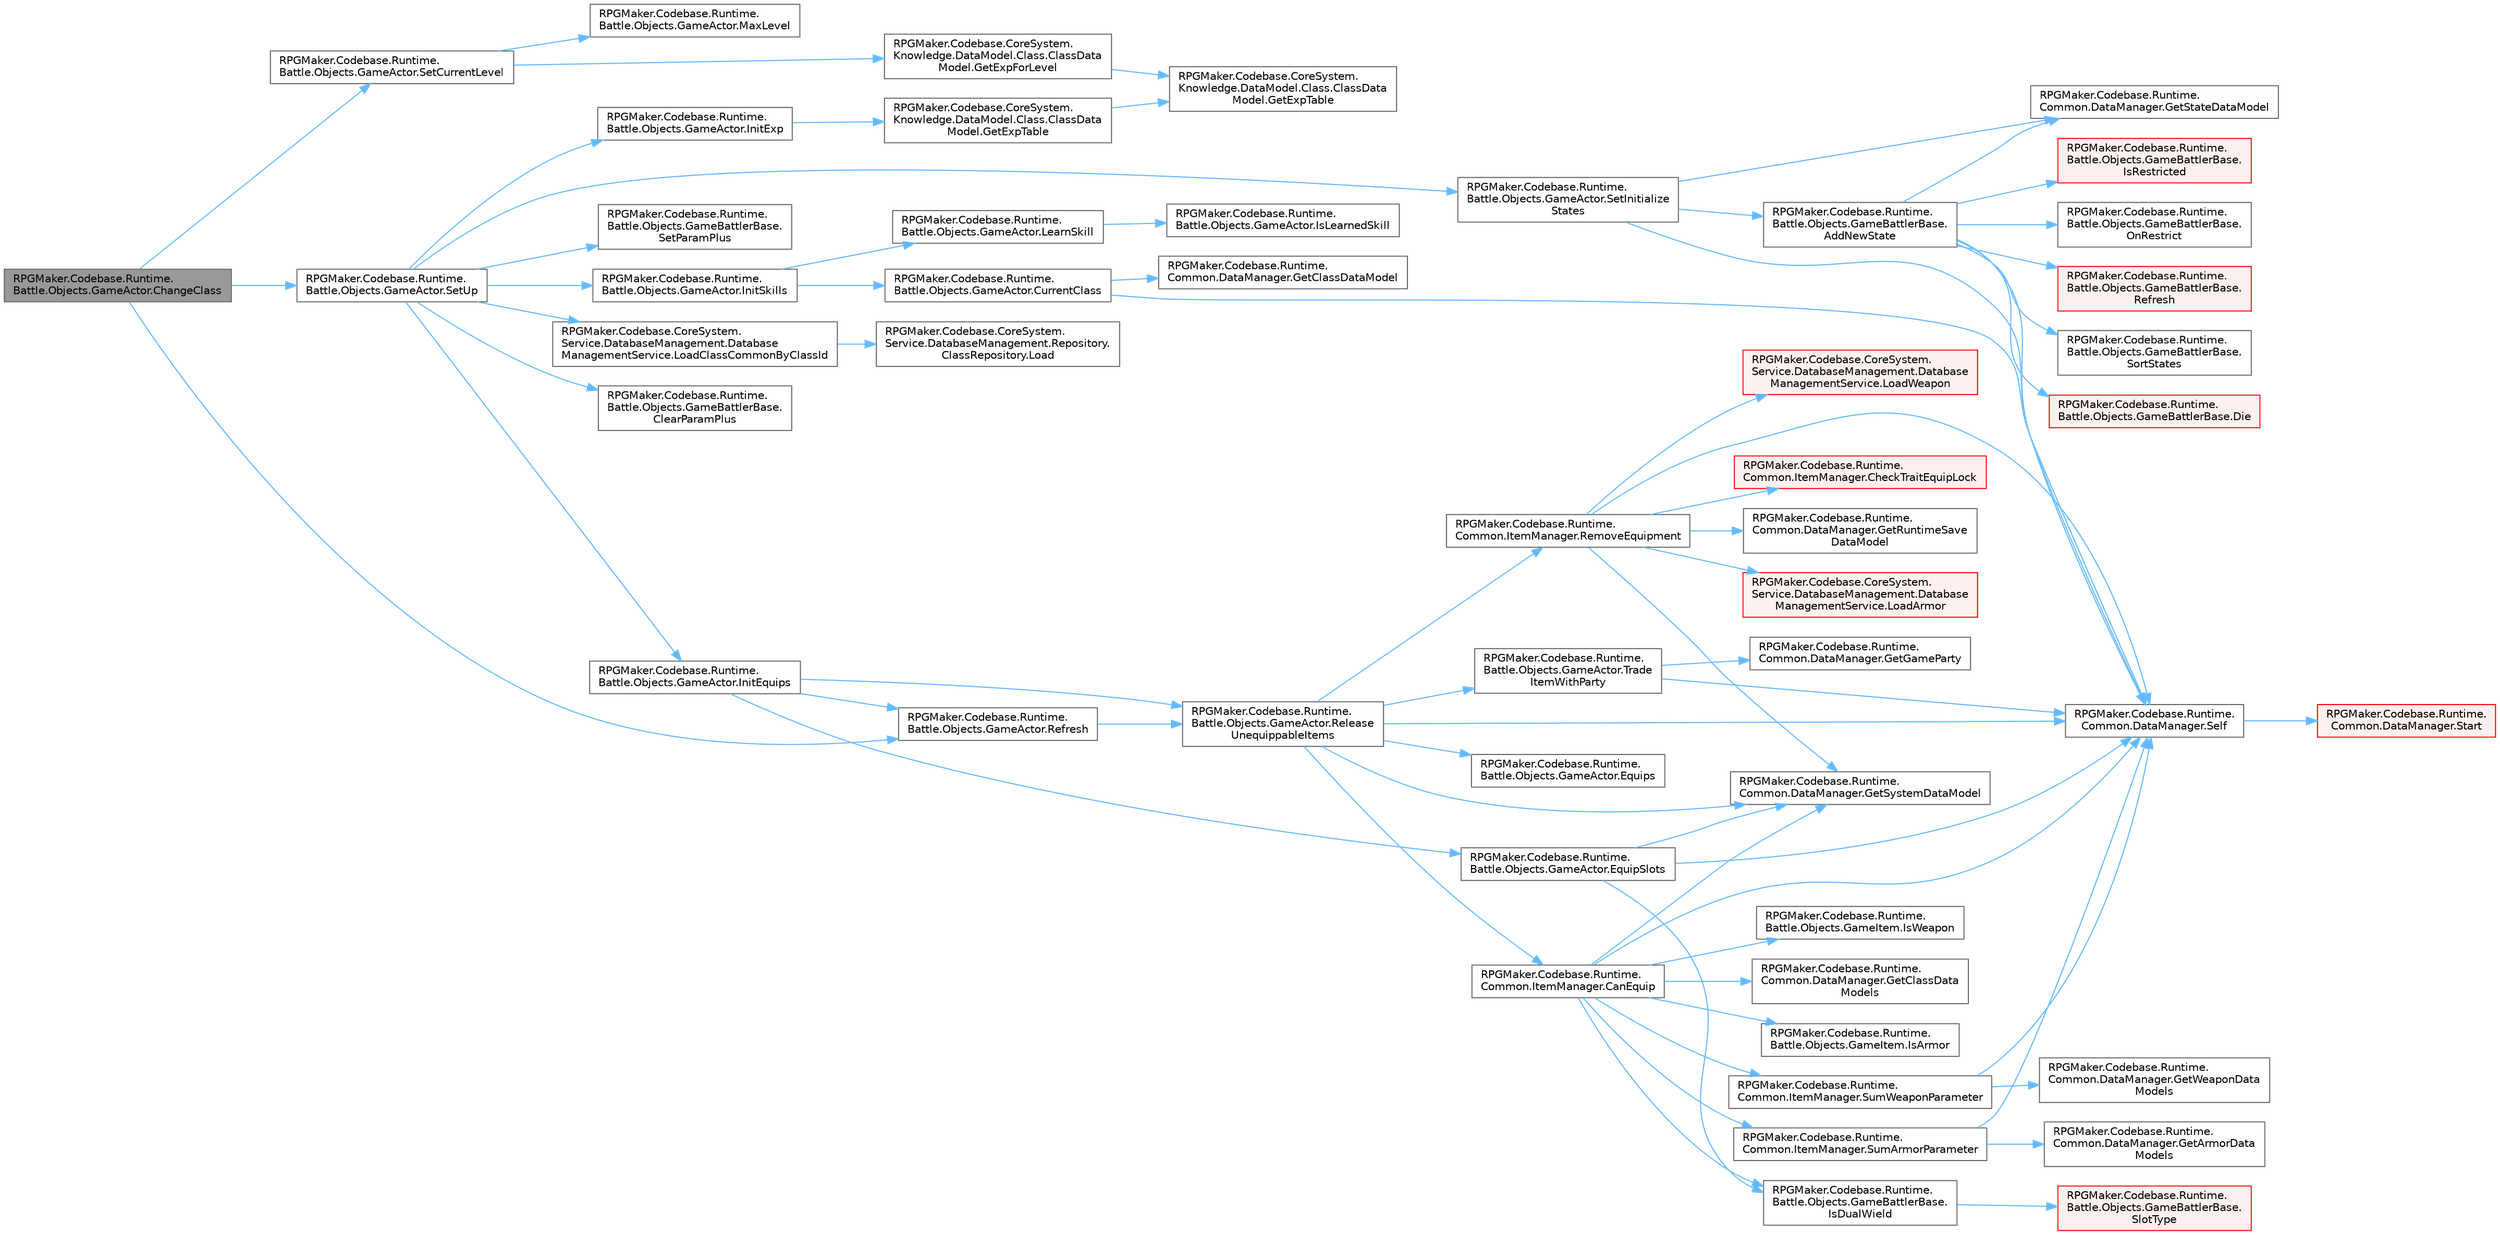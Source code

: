 digraph "RPGMaker.Codebase.Runtime.Battle.Objects.GameActor.ChangeClass"
{
 // LATEX_PDF_SIZE
  bgcolor="transparent";
  edge [fontname=Helvetica,fontsize=10,labelfontname=Helvetica,labelfontsize=10];
  node [fontname=Helvetica,fontsize=10,shape=box,height=0.2,width=0.4];
  rankdir="LR";
  Node1 [id="Node000001",label="RPGMaker.Codebase.Runtime.\lBattle.Objects.GameActor.ChangeClass",height=0.2,width=0.4,color="gray40", fillcolor="grey60", style="filled", fontcolor="black",tooltip="😁 指定クラスに変更する"];
  Node1 -> Node2 [id="edge1_Node000001_Node000002",color="steelblue1",style="solid",tooltip=" "];
  Node2 [id="Node000002",label="RPGMaker.Codebase.Runtime.\lBattle.Objects.GameActor.Refresh",height=0.2,width=0.4,color="grey40", fillcolor="white", style="filled",URL="$db/dfc/class_r_p_g_maker_1_1_codebase_1_1_runtime_1_1_battle_1_1_objects_1_1_game_actor.html#a3e2d689cda1bd517e20091412d724c7a",tooltip="😁 能力値やステートを規定値内に収める処理"];
  Node2 -> Node3 [id="edge2_Node000002_Node000003",color="steelblue1",style="solid",tooltip=" "];
  Node3 [id="Node000003",label="RPGMaker.Codebase.Runtime.\lBattle.Objects.GameActor.Release\lUnequippableItems",height=0.2,width=0.4,color="grey40", fillcolor="white", style="filled",URL="$db/dfc/class_r_p_g_maker_1_1_codebase_1_1_runtime_1_1_battle_1_1_objects_1_1_game_actor.html#a4e1f3d9e661d4fad7949247b306d97e5",tooltip="😁 装備不可アイテムの装備を外す"];
  Node3 -> Node4 [id="edge3_Node000003_Node000004",color="steelblue1",style="solid",tooltip=" "];
  Node4 [id="Node000004",label="RPGMaker.Codebase.Runtime.\lCommon.ItemManager.CanEquip",height=0.2,width=0.4,color="grey40", fillcolor="white", style="filled",URL="$d4/d82/class_r_p_g_maker_1_1_codebase_1_1_runtime_1_1_common_1_1_item_manager.html#a9686ea5bb7b8928cdcddf76d09d8ccf6",tooltip=" "];
  Node4 -> Node5 [id="edge4_Node000004_Node000005",color="steelblue1",style="solid",tooltip=" "];
  Node5 [id="Node000005",label="RPGMaker.Codebase.Runtime.\lCommon.DataManager.GetClassData\lModels",height=0.2,width=0.4,color="grey40", fillcolor="white", style="filled",URL="$d5/d08/class_r_p_g_maker_1_1_codebase_1_1_runtime_1_1_common_1_1_data_manager.html#abb0646c693ff140faa5d2821854be045",tooltip=" "];
  Node4 -> Node6 [id="edge5_Node000004_Node000006",color="steelblue1",style="solid",tooltip=" "];
  Node6 [id="Node000006",label="RPGMaker.Codebase.Runtime.\lCommon.DataManager.GetSystemDataModel",height=0.2,width=0.4,color="grey40", fillcolor="white", style="filled",URL="$d5/d08/class_r_p_g_maker_1_1_codebase_1_1_runtime_1_1_common_1_1_data_manager.html#acdc0251471c3db50b36db22a1f9b9d83",tooltip=" "];
  Node4 -> Node7 [id="edge6_Node000004_Node000007",color="steelblue1",style="solid",tooltip=" "];
  Node7 [id="Node000007",label="RPGMaker.Codebase.Runtime.\lBattle.Objects.GameItem.IsArmor",height=0.2,width=0.4,color="grey40", fillcolor="white", style="filled",URL="$df/d31/class_r_p_g_maker_1_1_codebase_1_1_runtime_1_1_battle_1_1_objects_1_1_game_item.html#afa3889cb747f458bd18d31734668ba15",tooltip="😁 防具か"];
  Node4 -> Node8 [id="edge7_Node000004_Node000008",color="steelblue1",style="solid",tooltip=" "];
  Node8 [id="Node000008",label="RPGMaker.Codebase.Runtime.\lBattle.Objects.GameBattlerBase.\lIsDualWield",height=0.2,width=0.4,color="grey40", fillcolor="white", style="filled",URL="$d2/d70/class_r_p_g_maker_1_1_codebase_1_1_runtime_1_1_battle_1_1_objects_1_1_game_battler_base.html#afb6f1e6b9722ead25f674bf65cc887c4",tooltip="😁 二刀流か"];
  Node8 -> Node9 [id="edge8_Node000008_Node000009",color="steelblue1",style="solid",tooltip=" "];
  Node9 [id="Node000009",label="RPGMaker.Codebase.Runtime.\lBattle.Objects.GameBattlerBase.\lSlotType",height=0.2,width=0.4,color="red", fillcolor="#FFF0F0", style="filled",URL="$d2/d70/class_r_p_g_maker_1_1_codebase_1_1_runtime_1_1_battle_1_1_objects_1_1_game_battler_base.html#a6159238c1b18a2b02ec633004a37a5d2",tooltip="😁 [装備 - スロットタイプ]を返す"];
  Node4 -> Node15 [id="edge9_Node000004_Node000015",color="steelblue1",style="solid",tooltip=" "];
  Node15 [id="Node000015",label="RPGMaker.Codebase.Runtime.\lBattle.Objects.GameItem.IsWeapon",height=0.2,width=0.4,color="grey40", fillcolor="white", style="filled",URL="$df/d31/class_r_p_g_maker_1_1_codebase_1_1_runtime_1_1_battle_1_1_objects_1_1_game_item.html#afa9015599afefcf7879a8945feea7731",tooltip="😁 武器か"];
  Node4 -> Node16 [id="edge10_Node000004_Node000016",color="steelblue1",style="solid",tooltip=" "];
  Node16 [id="Node000016",label="RPGMaker.Codebase.Runtime.\lCommon.DataManager.Self",height=0.2,width=0.4,color="grey40", fillcolor="white", style="filled",URL="$d5/d08/class_r_p_g_maker_1_1_codebase_1_1_runtime_1_1_common_1_1_data_manager.html#a8f0a40fd71fe0a873d1905e106299934",tooltip=" "];
  Node16 -> Node17 [id="edge11_Node000016_Node000017",color="steelblue1",style="solid",tooltip=" "];
  Node17 [id="Node000017",label="RPGMaker.Codebase.Runtime.\lCommon.DataManager.Start",height=0.2,width=0.4,color="red", fillcolor="#FFF0F0", style="filled",URL="$d5/d08/class_r_p_g_maker_1_1_codebase_1_1_runtime_1_1_common_1_1_data_manager.html#ace8f5b29b336a071e6383ecdbe0f85c5",tooltip=" "];
  Node4 -> Node54 [id="edge12_Node000004_Node000054",color="steelblue1",style="solid",tooltip=" "];
  Node54 [id="Node000054",label="RPGMaker.Codebase.Runtime.\lCommon.ItemManager.SumArmorParameter",height=0.2,width=0.4,color="grey40", fillcolor="white", style="filled",URL="$d4/d82/class_r_p_g_maker_1_1_codebase_1_1_runtime_1_1_common_1_1_item_manager.html#a5b46c0bb28c3179e8ab44177283fb9cb",tooltip=" "];
  Node54 -> Node55 [id="edge13_Node000054_Node000055",color="steelblue1",style="solid",tooltip=" "];
  Node55 [id="Node000055",label="RPGMaker.Codebase.Runtime.\lCommon.DataManager.GetArmorData\lModels",height=0.2,width=0.4,color="grey40", fillcolor="white", style="filled",URL="$d5/d08/class_r_p_g_maker_1_1_codebase_1_1_runtime_1_1_common_1_1_data_manager.html#aa9d510f6472a19292995b1524f1efe45",tooltip=" "];
  Node54 -> Node16 [id="edge14_Node000054_Node000016",color="steelblue1",style="solid",tooltip=" "];
  Node4 -> Node56 [id="edge15_Node000004_Node000056",color="steelblue1",style="solid",tooltip=" "];
  Node56 [id="Node000056",label="RPGMaker.Codebase.Runtime.\lCommon.ItemManager.SumWeaponParameter",height=0.2,width=0.4,color="grey40", fillcolor="white", style="filled",URL="$d4/d82/class_r_p_g_maker_1_1_codebase_1_1_runtime_1_1_common_1_1_item_manager.html#a33c5d6717cb8adca21dfd4171983d544",tooltip=" "];
  Node56 -> Node57 [id="edge16_Node000056_Node000057",color="steelblue1",style="solid",tooltip=" "];
  Node57 [id="Node000057",label="RPGMaker.Codebase.Runtime.\lCommon.DataManager.GetWeaponData\lModels",height=0.2,width=0.4,color="grey40", fillcolor="white", style="filled",URL="$d5/d08/class_r_p_g_maker_1_1_codebase_1_1_runtime_1_1_common_1_1_data_manager.html#adcf724c365446d0337a129471314f4bc",tooltip=" "];
  Node56 -> Node16 [id="edge17_Node000056_Node000016",color="steelblue1",style="solid",tooltip=" "];
  Node3 -> Node58 [id="edge18_Node000003_Node000058",color="steelblue1",style="solid",tooltip=" "];
  Node58 [id="Node000058",label="RPGMaker.Codebase.Runtime.\lBattle.Objects.GameActor.Equips",height=0.2,width=0.4,color="grey40", fillcolor="white", style="filled",URL="$db/dfc/class_r_p_g_maker_1_1_codebase_1_1_runtime_1_1_battle_1_1_objects_1_1_game_actor.html#a451f50ebba9478917584e0623fcebf71",tooltip="😁 装備の配列を返す"];
  Node3 -> Node6 [id="edge19_Node000003_Node000006",color="steelblue1",style="solid",tooltip=" "];
  Node3 -> Node59 [id="edge20_Node000003_Node000059",color="steelblue1",style="solid",tooltip=" "];
  Node59 [id="Node000059",label="RPGMaker.Codebase.Runtime.\lCommon.ItemManager.RemoveEquipment",height=0.2,width=0.4,color="grey40", fillcolor="white", style="filled",URL="$d4/d82/class_r_p_g_maker_1_1_codebase_1_1_runtime_1_1_common_1_1_item_manager.html#a00152029ca19ce516e385026c73a3cd3",tooltip="装備を外す"];
  Node59 -> Node60 [id="edge21_Node000059_Node000060",color="steelblue1",style="solid",tooltip=" "];
  Node60 [id="Node000060",label="RPGMaker.Codebase.Runtime.\lCommon.ItemManager.CheckTraitEquipLock",height=0.2,width=0.4,color="red", fillcolor="#FFF0F0", style="filled",URL="$d4/d82/class_r_p_g_maker_1_1_codebase_1_1_runtime_1_1_common_1_1_item_manager.html#aa0f0eb6e14286fb9660e89544675e441",tooltip="装備固定かどうかの判定を行う"];
  Node59 -> Node62 [id="edge22_Node000059_Node000062",color="steelblue1",style="solid",tooltip=" "];
  Node62 [id="Node000062",label="RPGMaker.Codebase.Runtime.\lCommon.DataManager.GetRuntimeSave\lDataModel",height=0.2,width=0.4,color="grey40", fillcolor="white", style="filled",URL="$d5/d08/class_r_p_g_maker_1_1_codebase_1_1_runtime_1_1_common_1_1_data_manager.html#aa008ccb1bfddc97c2c6618cfe1fe9ab9",tooltip=" "];
  Node59 -> Node6 [id="edge23_Node000059_Node000006",color="steelblue1",style="solid",tooltip=" "];
  Node59 -> Node21 [id="edge24_Node000059_Node000021",color="steelblue1",style="solid",tooltip=" "];
  Node21 [id="Node000021",label="RPGMaker.Codebase.CoreSystem.\lService.DatabaseManagement.Database\lManagementService.LoadArmor",height=0.2,width=0.4,color="red", fillcolor="#FFF0F0", style="filled",URL="$db/db0/class_r_p_g_maker_1_1_codebase_1_1_core_system_1_1_service_1_1_database_management_1_1_database_management_service.html#aa2e210bbbaf85d6ed1f74aa1170b786a",tooltip="😁 防具読込"];
  Node59 -> Node50 [id="edge25_Node000059_Node000050",color="steelblue1",style="solid",tooltip=" "];
  Node50 [id="Node000050",label="RPGMaker.Codebase.CoreSystem.\lService.DatabaseManagement.Database\lManagementService.LoadWeapon",height=0.2,width=0.4,color="red", fillcolor="#FFF0F0", style="filled",URL="$db/db0/class_r_p_g_maker_1_1_codebase_1_1_core_system_1_1_service_1_1_database_management_1_1_database_management_service.html#a14b53a047484b6c81f8e570ff47134af",tooltip="😁 武器読込"];
  Node59 -> Node16 [id="edge26_Node000059_Node000016",color="steelblue1",style="solid",tooltip=" "];
  Node3 -> Node16 [id="edge27_Node000003_Node000016",color="steelblue1",style="solid",tooltip=" "];
  Node3 -> Node63 [id="edge28_Node000003_Node000063",color="steelblue1",style="solid",tooltip=" "];
  Node63 [id="Node000063",label="RPGMaker.Codebase.Runtime.\lBattle.Objects.GameActor.Trade\lItemWithParty",height=0.2,width=0.4,color="grey40", fillcolor="white", style="filled",URL="$db/dfc/class_r_p_g_maker_1_1_codebase_1_1_runtime_1_1_battle_1_1_objects_1_1_game_actor.html#a0c4aff0ae911d30b2ee450899ef6bda3",tooltip="😁 所持アイテムを交換し、交換できたか返す"];
  Node63 -> Node64 [id="edge29_Node000063_Node000064",color="steelblue1",style="solid",tooltip=" "];
  Node64 [id="Node000064",label="RPGMaker.Codebase.Runtime.\lCommon.DataManager.GetGameParty",height=0.2,width=0.4,color="grey40", fillcolor="white", style="filled",URL="$d5/d08/class_r_p_g_maker_1_1_codebase_1_1_runtime_1_1_common_1_1_data_manager.html#a51ad2669c15aba611fa704eb84001f8c",tooltip=" "];
  Node63 -> Node16 [id="edge30_Node000063_Node000016",color="steelblue1",style="solid",tooltip=" "];
  Node1 -> Node65 [id="edge31_Node000001_Node000065",color="steelblue1",style="solid",tooltip=" "];
  Node65 [id="Node000065",label="RPGMaker.Codebase.Runtime.\lBattle.Objects.GameActor.SetCurrentLevel",height=0.2,width=0.4,color="grey40", fillcolor="white", style="filled",URL="$db/dfc/class_r_p_g_maker_1_1_codebase_1_1_runtime_1_1_battle_1_1_objects_1_1_game_actor.html#a59cf847b86af340f124ff803712faadd",tooltip="😁 [Uniteで追加されたメソッド]"];
  Node65 -> Node66 [id="edge32_Node000065_Node000066",color="steelblue1",style="solid",tooltip=" "];
  Node66 [id="Node000066",label="RPGMaker.Codebase.CoreSystem.\lKnowledge.DataModel.Class.ClassData\lModel.GetExpForLevel",height=0.2,width=0.4,color="grey40", fillcolor="white", style="filled",URL="$df/d3c/class_r_p_g_maker_1_1_codebase_1_1_core_system_1_1_knowledge_1_1_data_model_1_1_class_1_1_class_data_model.html#a9ad804287f9fb1c5b28621b8f09bc7c9",tooltip="😁 レベルのための経験値取得"];
  Node66 -> Node67 [id="edge33_Node000066_Node000067",color="steelblue1",style="solid",tooltip=" "];
  Node67 [id="Node000067",label="RPGMaker.Codebase.CoreSystem.\lKnowledge.DataModel.Class.ClassData\lModel.GetExpTable",height=0.2,width=0.4,color="grey40", fillcolor="white", style="filled",URL="$df/d3c/class_r_p_g_maker_1_1_codebase_1_1_core_system_1_1_knowledge_1_1_data_model_1_1_class_1_1_class_data_model.html#a5b37cd0b12c6cd95b5dfbc7dd9ecaac5",tooltip="😁 経験値テーブル取得"];
  Node65 -> Node68 [id="edge34_Node000065_Node000068",color="steelblue1",style="solid",tooltip=" "];
  Node68 [id="Node000068",label="RPGMaker.Codebase.Runtime.\lBattle.Objects.GameActor.MaxLevel",height=0.2,width=0.4,color="grey40", fillcolor="white", style="filled",URL="$db/dfc/class_r_p_g_maker_1_1_codebase_1_1_runtime_1_1_battle_1_1_objects_1_1_game_actor.html#ada1324109f1fcadec59e720c375b8a1d",tooltip="😁 最大レベルを返す"];
  Node1 -> Node69 [id="edge35_Node000001_Node000069",color="steelblue1",style="solid",tooltip=" "];
  Node69 [id="Node000069",label="RPGMaker.Codebase.Runtime.\lBattle.Objects.GameActor.SetUp",height=0.2,width=0.4,color="grey40", fillcolor="white", style="filled",URL="$db/dfc/class_r_p_g_maker_1_1_codebase_1_1_runtime_1_1_battle_1_1_objects_1_1_game_actor.html#a53c4aea1cfed65f5183bda2f6dc142fb",tooltip="😁 指定アクターで Gama_Actor を設定"];
  Node69 -> Node70 [id="edge36_Node000069_Node000070",color="steelblue1",style="solid",tooltip=" "];
  Node70 [id="Node000070",label="RPGMaker.Codebase.Runtime.\lBattle.Objects.GameBattlerBase.\lClearParamPlus",height=0.2,width=0.4,color="grey40", fillcolor="white", style="filled",URL="$d2/d70/class_r_p_g_maker_1_1_codebase_1_1_runtime_1_1_battle_1_1_objects_1_1_game_battler_base.html#a2080adea7380ec8080930841f566b7b8",tooltip="😁 能力強化量を戻す"];
  Node69 -> Node71 [id="edge37_Node000069_Node000071",color="steelblue1",style="solid",tooltip=" "];
  Node71 [id="Node000071",label="RPGMaker.Codebase.Runtime.\lBattle.Objects.GameActor.InitEquips",height=0.2,width=0.4,color="grey40", fillcolor="white", style="filled",URL="$db/dfc/class_r_p_g_maker_1_1_codebase_1_1_runtime_1_1_battle_1_1_objects_1_1_game_actor.html#a7b12f5e2041260e6edafb49a673ccc62",tooltip="😁 指定スロットを初期化する"];
  Node71 -> Node72 [id="edge38_Node000071_Node000072",color="steelblue1",style="solid",tooltip=" "];
  Node72 [id="Node000072",label="RPGMaker.Codebase.Runtime.\lBattle.Objects.GameActor.EquipSlots",height=0.2,width=0.4,color="grey40", fillcolor="white", style="filled",URL="$db/dfc/class_r_p_g_maker_1_1_codebase_1_1_runtime_1_1_battle_1_1_objects_1_1_game_actor.html#ad8ddd7fd0dee0f92b2a71d11c0397968",tooltip="😁 装備スロットの配列を返す"];
  Node72 -> Node6 [id="edge39_Node000072_Node000006",color="steelblue1",style="solid",tooltip=" "];
  Node72 -> Node8 [id="edge40_Node000072_Node000008",color="steelblue1",style="solid",tooltip=" "];
  Node72 -> Node16 [id="edge41_Node000072_Node000016",color="steelblue1",style="solid",tooltip=" "];
  Node71 -> Node2 [id="edge42_Node000071_Node000002",color="steelblue1",style="solid",tooltip=" "];
  Node71 -> Node3 [id="edge43_Node000071_Node000003",color="steelblue1",style="solid",tooltip=" "];
  Node69 -> Node73 [id="edge44_Node000069_Node000073",color="steelblue1",style="solid",tooltip=" "];
  Node73 [id="Node000073",label="RPGMaker.Codebase.Runtime.\lBattle.Objects.GameActor.InitExp",height=0.2,width=0.4,color="grey40", fillcolor="white", style="filled",URL="$db/dfc/class_r_p_g_maker_1_1_codebase_1_1_runtime_1_1_battle_1_1_objects_1_1_game_actor.html#a56f4b27d2ad202506f675c0254f76c48",tooltip="😁 [経験値]を初期化"];
  Node73 -> Node74 [id="edge45_Node000073_Node000074",color="steelblue1",style="solid",tooltip=" "];
  Node74 [id="Node000074",label="RPGMaker.Codebase.CoreSystem.\lKnowledge.DataModel.Class.ClassData\lModel.GetExpTable",height=0.2,width=0.4,color="grey40", fillcolor="white", style="filled",URL="$df/d3c/class_r_p_g_maker_1_1_codebase_1_1_core_system_1_1_knowledge_1_1_data_model_1_1_class_1_1_class_data_model.html#aba109ee5d1159842d6a5fc72ad14881b",tooltip="😁 経験値テーブル取得"];
  Node74 -> Node67 [id="edge46_Node000074_Node000067",color="steelblue1",style="solid",tooltip=" "];
  Node69 -> Node75 [id="edge47_Node000069_Node000075",color="steelblue1",style="solid",tooltip=" "];
  Node75 [id="Node000075",label="RPGMaker.Codebase.Runtime.\lBattle.Objects.GameActor.InitSkills",height=0.2,width=0.4,color="grey40", fillcolor="white", style="filled",URL="$db/dfc/class_r_p_g_maker_1_1_codebase_1_1_runtime_1_1_battle_1_1_objects_1_1_game_actor.html#ab455e30356d701e08cc60c35a0426a76",tooltip="😁 スキルの初期化"];
  Node75 -> Node76 [id="edge48_Node000075_Node000076",color="steelblue1",style="solid",tooltip=" "];
  Node76 [id="Node000076",label="RPGMaker.Codebase.Runtime.\lBattle.Objects.GameActor.CurrentClass",height=0.2,width=0.4,color="grey40", fillcolor="white", style="filled",URL="$db/dfc/class_r_p_g_maker_1_1_codebase_1_1_runtime_1_1_battle_1_1_objects_1_1_game_actor.html#ab285ccb15dcbf779986e5b544bf8acd6",tooltip="😁 現在の[クラス]を返す"];
  Node76 -> Node77 [id="edge49_Node000076_Node000077",color="steelblue1",style="solid",tooltip=" "];
  Node77 [id="Node000077",label="RPGMaker.Codebase.Runtime.\lCommon.DataManager.GetClassDataModel",height=0.2,width=0.4,color="grey40", fillcolor="white", style="filled",URL="$d5/d08/class_r_p_g_maker_1_1_codebase_1_1_runtime_1_1_common_1_1_data_manager.html#a8768433e4b45a6d55d0d31adf9226ad5",tooltip=" "];
  Node76 -> Node16 [id="edge50_Node000076_Node000016",color="steelblue1",style="solid",tooltip=" "];
  Node75 -> Node78 [id="edge51_Node000075_Node000078",color="steelblue1",style="solid",tooltip=" "];
  Node78 [id="Node000078",label="RPGMaker.Codebase.Runtime.\lBattle.Objects.GameActor.LearnSkill",height=0.2,width=0.4,color="grey40", fillcolor="white", style="filled",URL="$db/dfc/class_r_p_g_maker_1_1_codebase_1_1_runtime_1_1_battle_1_1_objects_1_1_game_actor.html#a19895cbcb4ee064af31d60887722490c",tooltip="😁 指定スキルを習得する"];
  Node78 -> Node79 [id="edge52_Node000078_Node000079",color="steelblue1",style="solid",tooltip=" "];
  Node79 [id="Node000079",label="RPGMaker.Codebase.Runtime.\lBattle.Objects.GameActor.IsLearnedSkill",height=0.2,width=0.4,color="grey40", fillcolor="white", style="filled",URL="$db/dfc/class_r_p_g_maker_1_1_codebase_1_1_runtime_1_1_battle_1_1_objects_1_1_game_actor.html#ab7c4ccbc779bb8411c8a2edc7e957401",tooltip="😁 指定スキルを習得しているか"];
  Node69 -> Node80 [id="edge53_Node000069_Node000080",color="steelblue1",style="solid",tooltip=" "];
  Node80 [id="Node000080",label="RPGMaker.Codebase.CoreSystem.\lService.DatabaseManagement.Database\lManagementService.LoadClassCommonByClassId",height=0.2,width=0.4,color="grey40", fillcolor="white", style="filled",URL="$db/db0/class_r_p_g_maker_1_1_codebase_1_1_core_system_1_1_service_1_1_database_management_1_1_database_management_service.html#ab9908b507a7853eeefb8796f4fd07689",tooltip="😁 クラスIDによるクラス共通読込"];
  Node80 -> Node26 [id="edge54_Node000080_Node000026",color="steelblue1",style="solid",tooltip=" "];
  Node26 [id="Node000026",label="RPGMaker.Codebase.CoreSystem.\lService.DatabaseManagement.Repository.\lClassRepository.Load",height=0.2,width=0.4,color="grey40", fillcolor="white", style="filled",URL="$d5/df3/class_r_p_g_maker_1_1_codebase_1_1_core_system_1_1_service_1_1_database_management_1_1_repository_1_1_class_repository.html#a68866c3982e5015e3aa1d0ff8b0e5767",tooltip="😁 読込"];
  Node69 -> Node81 [id="edge55_Node000069_Node000081",color="steelblue1",style="solid",tooltip=" "];
  Node81 [id="Node000081",label="RPGMaker.Codebase.Runtime.\lBattle.Objects.GameActor.SetInitialize\lStates",height=0.2,width=0.4,color="grey40", fillcolor="white", style="filled",URL="$db/dfc/class_r_p_g_maker_1_1_codebase_1_1_runtime_1_1_battle_1_1_objects_1_1_game_actor.html#a577f477ffe35bb7674e3d80bb8dd85f7",tooltip="😁 ステート変化をマップから引き継ぐ"];
  Node81 -> Node82 [id="edge56_Node000081_Node000082",color="steelblue1",style="solid",tooltip=" "];
  Node82 [id="Node000082",label="RPGMaker.Codebase.Runtime.\lBattle.Objects.GameBattlerBase.\lAddNewState",height=0.2,width=0.4,color="grey40", fillcolor="white", style="filled",URL="$d2/d70/class_r_p_g_maker_1_1_codebase_1_1_runtime_1_1_battle_1_1_objects_1_1_game_battler_base.html#ab9a614d9fe4b4bd1b1f4ba66588db9ed",tooltip="😁 新たなステートを追加"];
  Node82 -> Node83 [id="edge57_Node000082_Node000083",color="steelblue1",style="solid",tooltip=" "];
  Node83 [id="Node000083",label="RPGMaker.Codebase.Runtime.\lBattle.Objects.GameBattlerBase.Die",height=0.2,width=0.4,color="red", fillcolor="#FFF0F0", style="filled",URL="$d2/d70/class_r_p_g_maker_1_1_codebase_1_1_runtime_1_1_battle_1_1_objects_1_1_game_battler_base.html#a6c558a95b6e156eb2bc6fb5368b72ce7",tooltip="😁 バトラーを死亡ステートにする"];
  Node82 -> Node86 [id="edge58_Node000082_Node000086",color="steelblue1",style="solid",tooltip=" "];
  Node86 [id="Node000086",label="RPGMaker.Codebase.Runtime.\lCommon.DataManager.GetStateDataModel",height=0.2,width=0.4,color="grey40", fillcolor="white", style="filled",URL="$d5/d08/class_r_p_g_maker_1_1_codebase_1_1_runtime_1_1_common_1_1_data_manager.html#a9680aabf1be7c423813a70df23574c2c",tooltip=" "];
  Node82 -> Node87 [id="edge59_Node000082_Node000087",color="steelblue1",style="solid",tooltip=" "];
  Node87 [id="Node000087",label="RPGMaker.Codebase.Runtime.\lBattle.Objects.GameBattlerBase.\lIsRestricted",height=0.2,width=0.4,color="red", fillcolor="#FFF0F0", style="filled",URL="$d2/d70/class_r_p_g_maker_1_1_codebase_1_1_runtime_1_1_battle_1_1_objects_1_1_game_battler_base.html#ad7191b0ce9c88872e15e79e8d2b8fd6a",tooltip="😁 行動制約があるかどうか"];
  Node82 -> Node91 [id="edge60_Node000082_Node000091",color="steelblue1",style="solid",tooltip=" "];
  Node91 [id="Node000091",label="RPGMaker.Codebase.Runtime.\lBattle.Objects.GameBattlerBase.\lOnRestrict",height=0.2,width=0.4,color="grey40", fillcolor="white", style="filled",URL="$d2/d70/class_r_p_g_maker_1_1_codebase_1_1_runtime_1_1_battle_1_1_objects_1_1_game_battler_base.html#aa6eb26609a5bf01e0a95ba06907c5e59",tooltip="😁 行動制約された時に呼ばれるハンドラ overrideして利用する"];
  Node82 -> Node92 [id="edge61_Node000082_Node000092",color="steelblue1",style="solid",tooltip=" "];
  Node92 [id="Node000092",label="RPGMaker.Codebase.Runtime.\lBattle.Objects.GameBattlerBase.\lRefresh",height=0.2,width=0.4,color="red", fillcolor="#FFF0F0", style="filled",URL="$d2/d70/class_r_p_g_maker_1_1_codebase_1_1_runtime_1_1_battle_1_1_objects_1_1_game_battler_base.html#aafffb99f550b801728a483861437db61",tooltip="😁 能力値やステートを規定値内に収める処理"];
  Node82 -> Node16 [id="edge62_Node000082_Node000016",color="steelblue1",style="solid",tooltip=" "];
  Node82 -> Node95 [id="edge63_Node000082_Node000095",color="steelblue1",style="solid",tooltip=" "];
  Node95 [id="Node000095",label="RPGMaker.Codebase.Runtime.\lBattle.Objects.GameBattlerBase.\lSortStates",height=0.2,width=0.4,color="grey40", fillcolor="white", style="filled",URL="$d2/d70/class_r_p_g_maker_1_1_codebase_1_1_runtime_1_1_battle_1_1_objects_1_1_game_battler_base.html#a7753053aee5d89134f3b1acb6bb2ae93",tooltip="😁 優先度でステートの並び替え"];
  Node81 -> Node86 [id="edge64_Node000081_Node000086",color="steelblue1",style="solid",tooltip=" "];
  Node81 -> Node16 [id="edge65_Node000081_Node000016",color="steelblue1",style="solid",tooltip=" "];
  Node69 -> Node96 [id="edge66_Node000069_Node000096",color="steelblue1",style="solid",tooltip=" "];
  Node96 [id="Node000096",label="RPGMaker.Codebase.Runtime.\lBattle.Objects.GameBattlerBase.\lSetParamPlus",height=0.2,width=0.4,color="grey40", fillcolor="white", style="filled",URL="$d2/d70/class_r_p_g_maker_1_1_codebase_1_1_runtime_1_1_battle_1_1_objects_1_1_game_battler_base.html#a525e6401a5f854c237c9d423c5c25479",tooltip="😁 [Uniteで追加されたメソッド]"];
}
